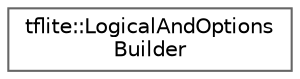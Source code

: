 digraph "Graphical Class Hierarchy"
{
 // LATEX_PDF_SIZE
  bgcolor="transparent";
  edge [fontname=Helvetica,fontsize=10,labelfontname=Helvetica,labelfontsize=10];
  node [fontname=Helvetica,fontsize=10,shape=box,height=0.2,width=0.4];
  rankdir="LR";
  Node0 [id="Node000000",label="tflite::LogicalAndOptions\lBuilder",height=0.2,width=0.4,color="grey40", fillcolor="white", style="filled",URL="$structtflite_1_1_logical_and_options_builder.html",tooltip=" "];
}
